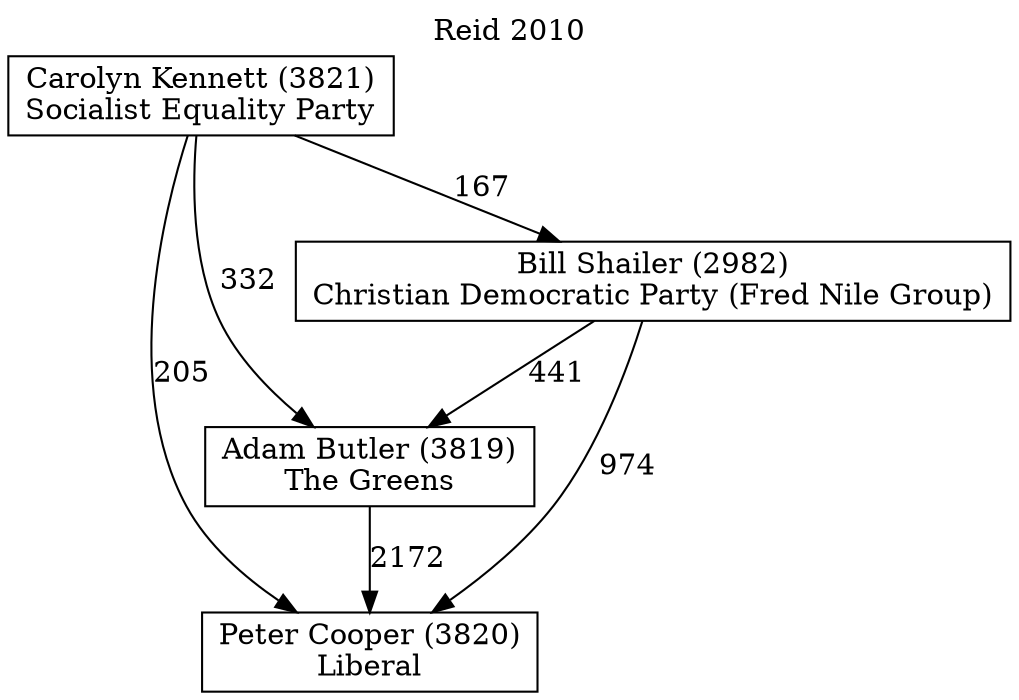// House preference flow
digraph "Peter Cooper (3820)_Reid_2010" {
	graph [label="Reid 2010" labelloc=t mclimit=10]
	node [shape=box]
	"Peter Cooper (3820)" [label="Peter Cooper (3820)
Liberal"]
	"Adam Butler (3819)" [label="Adam Butler (3819)
The Greens"]
	"Bill Shailer (2982)" [label="Bill Shailer (2982)
Christian Democratic Party (Fred Nile Group)"]
	"Carolyn Kennett (3821)" [label="Carolyn Kennett (3821)
Socialist Equality Party"]
	"Adam Butler (3819)" -> "Peter Cooper (3820)" [label=2172]
	"Bill Shailer (2982)" -> "Adam Butler (3819)" [label=441]
	"Carolyn Kennett (3821)" -> "Bill Shailer (2982)" [label=167]
	"Bill Shailer (2982)" -> "Peter Cooper (3820)" [label=974]
	"Carolyn Kennett (3821)" -> "Peter Cooper (3820)" [label=205]
	"Carolyn Kennett (3821)" -> "Adam Butler (3819)" [label=332]
}
